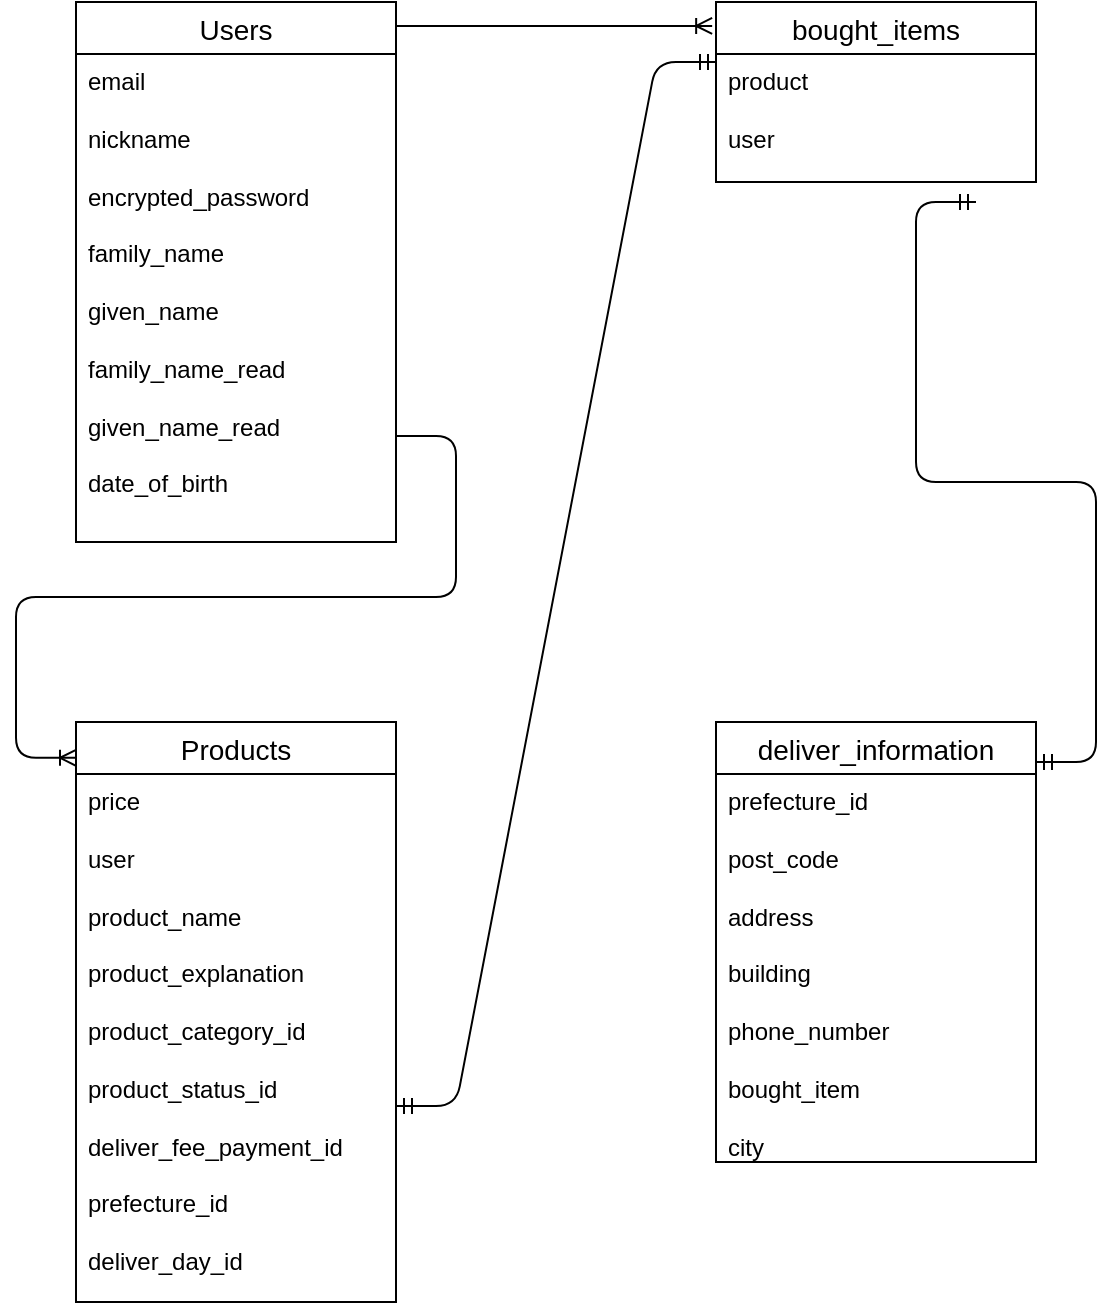 <mxfile>
    <diagram id="SQ38itncQppqPQ7tfJN7" name="ページ1">
        <mxGraphModel dx="1329" dy="779" grid="1" gridSize="10" guides="1" tooltips="1" connect="1" arrows="1" fold="1" page="1" pageScale="1" pageWidth="827" pageHeight="1169" math="0" shadow="0">
            <root>
                <mxCell id="0"/>
                <mxCell id="1" parent="0"/>
                <mxCell id="58" value="" style="endArrow=none;html=1;rounded=1;strokeColor=none;curved=0;" parent="1" edge="1">
                    <mxGeometry relative="1" as="geometry">
                        <mxPoint x="400" y="585" as="sourcePoint"/>
                        <mxPoint x="450" y="585" as="targetPoint"/>
                        <Array as="points">
                            <mxPoint x="530" y="450"/>
                            <mxPoint x="450" y="585"/>
                        </Array>
                    </mxGeometry>
                </mxCell>
                <mxCell id="76" value="" style="endArrow=none;html=1;rounded=0;" parent="1" edge="1">
                    <mxGeometry relative="1" as="geometry">
                        <mxPoint x="500" y="380" as="sourcePoint"/>
                        <mxPoint x="500" y="380" as="targetPoint"/>
                    </mxGeometry>
                </mxCell>
                <mxCell id="107" value="" style="line;strokeWidth=1;rotatable=0;dashed=0;labelPosition=right;align=left;verticalAlign=middle;spacingTop=0;spacingLeft=6;points=[];portConstraint=eastwest;" parent="1" vertex="1">
                    <mxGeometry x="120" y="195" height="10" as="geometry"/>
                </mxCell>
                <mxCell id="132" value="Users" style="swimlane;fontStyle=0;childLayout=stackLayout;horizontal=1;startSize=26;horizontalStack=0;resizeParent=1;resizeParentMax=0;resizeLast=0;collapsible=1;marginBottom=0;align=center;fontSize=14;" vertex="1" parent="1">
                    <mxGeometry x="40" y="40" width="160" height="270" as="geometry"/>
                </mxCell>
                <mxCell id="133" value="email&lt;div&gt;&lt;br&gt;&lt;/div&gt;&lt;div&gt;nickname&lt;/div&gt;&lt;div&gt;&lt;br&gt;&lt;/div&gt;&lt;div&gt;encrypted_password&lt;/div&gt;&lt;div&gt;&lt;br&gt;&lt;/div&gt;&lt;div&gt;family_name&lt;/div&gt;&lt;div&gt;&lt;br&gt;&lt;/div&gt;&lt;div&gt;given_name&lt;/div&gt;&lt;div&gt;&lt;br&gt;&lt;/div&gt;&lt;div&gt;family_name_read&lt;/div&gt;&lt;div&gt;&lt;br&gt;&lt;/div&gt;&lt;div&gt;given_name_read&lt;/div&gt;&lt;div&gt;&lt;br&gt;&lt;/div&gt;&lt;div&gt;date_of_birth&lt;/div&gt;" style="text;strokeColor=none;fillColor=none;spacingLeft=4;spacingRight=4;overflow=hidden;rotatable=0;points=[[0,0.5],[1,0.5]];portConstraint=eastwest;fontSize=12;whiteSpace=wrap;html=1;" vertex="1" parent="132">
                    <mxGeometry y="26" width="160" height="244" as="geometry"/>
                </mxCell>
                <mxCell id="136" value="Products" style="swimlane;fontStyle=0;childLayout=stackLayout;horizontal=1;startSize=26;horizontalStack=0;resizeParent=1;resizeParentMax=0;resizeLast=0;collapsible=1;marginBottom=0;align=center;fontSize=14;" vertex="1" parent="1">
                    <mxGeometry x="40" y="400" width="160" height="290" as="geometry"/>
                </mxCell>
                <mxCell id="150" value="" style="edgeStyle=entityRelationEdgeStyle;fontSize=12;html=1;endArrow=ERoneToMany;entryX=0.994;entryY=0.041;entryDx=0;entryDy=0;entryPerimeter=0;exitX=1;exitY=0.783;exitDx=0;exitDy=0;exitPerimeter=0;" edge="1" parent="136" source="133">
                    <mxGeometry width="100" height="100" relative="1" as="geometry">
                        <mxPoint x="3.84" y="-334" as="sourcePoint"/>
                        <mxPoint x="-2.842e-14" y="17.89" as="targetPoint"/>
                    </mxGeometry>
                </mxCell>
                <mxCell id="137" value="price&lt;div&gt;&lt;br&gt;&lt;/div&gt;&lt;div&gt;user&lt;/div&gt;&lt;div&gt;&lt;br&gt;&lt;/div&gt;&lt;div&gt;product_name&lt;/div&gt;&lt;div&gt;&lt;br&gt;&lt;/div&gt;&lt;div&gt;product_explanation&lt;/div&gt;&lt;div&gt;&lt;br&gt;&lt;/div&gt;&lt;div&gt;product_category_id&lt;/div&gt;&lt;div&gt;&lt;br&gt;&lt;/div&gt;&lt;div&gt;product_status_id&lt;/div&gt;&lt;div&gt;&lt;br&gt;&lt;/div&gt;&lt;div&gt;deliver_fee_payment_id&lt;/div&gt;&lt;div&gt;&lt;br&gt;&lt;/div&gt;&lt;div&gt;prefecture_id&lt;/div&gt;&lt;div&gt;&lt;br&gt;&lt;/div&gt;&lt;div&gt;deliver_day_id&lt;/div&gt;" style="text;strokeColor=none;fillColor=none;spacingLeft=4;spacingRight=4;overflow=hidden;rotatable=0;points=[[0,0.5],[1,0.5]];portConstraint=eastwest;fontSize=12;whiteSpace=wrap;html=1;" vertex="1" parent="136">
                    <mxGeometry y="26" width="160" height="264" as="geometry"/>
                </mxCell>
                <mxCell id="140" value="bought_items" style="swimlane;fontStyle=0;childLayout=stackLayout;horizontal=1;startSize=26;horizontalStack=0;resizeParent=1;resizeParentMax=0;resizeLast=0;collapsible=1;marginBottom=0;align=center;fontSize=14;" vertex="1" parent="1">
                    <mxGeometry x="360" y="40" width="160" height="90" as="geometry"/>
                </mxCell>
                <mxCell id="141" value="product&lt;div&gt;&lt;br&gt;&lt;/div&gt;&lt;div&gt;user&lt;/div&gt;" style="text;strokeColor=none;fillColor=none;spacingLeft=4;spacingRight=4;overflow=hidden;rotatable=0;points=[[0,0.5],[1,0.5]];portConstraint=eastwest;fontSize=12;whiteSpace=wrap;html=1;" vertex="1" parent="140">
                    <mxGeometry y="26" width="160" height="64" as="geometry"/>
                </mxCell>
                <mxCell id="144" value="deliver_information" style="swimlane;fontStyle=0;childLayout=stackLayout;horizontal=1;startSize=26;horizontalStack=0;resizeParent=1;resizeParentMax=0;resizeLast=0;collapsible=1;marginBottom=0;align=center;fontSize=14;" vertex="1" parent="1">
                    <mxGeometry x="360" y="400" width="160" height="220" as="geometry"/>
                </mxCell>
                <mxCell id="146" value="prefecture_id&lt;div&gt;&lt;br&gt;&lt;/div&gt;&lt;div&gt;post_code&lt;/div&gt;&lt;div&gt;&lt;br&gt;&lt;/div&gt;&lt;div&gt;address&lt;/div&gt;&lt;div&gt;&lt;br&gt;&lt;/div&gt;&lt;div&gt;building&lt;/div&gt;&lt;div&gt;&lt;br&gt;&lt;/div&gt;&lt;div&gt;phone_number&lt;/div&gt;&lt;div&gt;&lt;br&gt;&lt;/div&gt;&lt;div&gt;bought_item&lt;/div&gt;&lt;div&gt;&lt;br&gt;&lt;/div&gt;&lt;div&gt;city&lt;/div&gt;" style="text;strokeColor=none;fillColor=none;spacingLeft=4;spacingRight=4;overflow=hidden;rotatable=0;points=[[0,0.5],[1,0.5]];portConstraint=eastwest;fontSize=12;whiteSpace=wrap;html=1;" vertex="1" parent="144">
                    <mxGeometry y="26" width="160" height="194" as="geometry"/>
                </mxCell>
                <mxCell id="149" value="" style="edgeStyle=entityRelationEdgeStyle;fontSize=12;html=1;endArrow=ERoneToMany;entryX=-0.012;entryY=0.133;entryDx=0;entryDy=0;entryPerimeter=0;" edge="1" parent="1" target="140">
                    <mxGeometry width="100" height="100" relative="1" as="geometry">
                        <mxPoint x="200" y="52" as="sourcePoint"/>
                        <mxPoint x="360" y="-50" as="targetPoint"/>
                    </mxGeometry>
                </mxCell>
                <mxCell id="151" value="" style="edgeStyle=entityRelationEdgeStyle;fontSize=12;html=1;endArrow=ERmandOne;startArrow=ERmandOne;entryX=0;entryY=0.5;entryDx=0;entryDy=0;" edge="1" parent="1">
                    <mxGeometry width="100" height="100" relative="1" as="geometry">
                        <mxPoint x="200" y="592" as="sourcePoint"/>
                        <mxPoint x="360" y="70" as="targetPoint"/>
                        <Array as="points">
                            <mxPoint x="250" y="512"/>
                        </Array>
                    </mxGeometry>
                </mxCell>
                <mxCell id="152" value="" style="edgeStyle=entityRelationEdgeStyle;fontSize=12;html=1;endArrow=ERmandOne;startArrow=ERmandOne;entryX=1;entryY=0.344;entryDx=0;entryDy=0;entryPerimeter=0;" edge="1" parent="1">
                    <mxGeometry width="100" height="100" relative="1" as="geometry">
                        <mxPoint x="520" y="420" as="sourcePoint"/>
                        <mxPoint x="490" y="139.996" as="targetPoint"/>
                    </mxGeometry>
                </mxCell>
            </root>
        </mxGraphModel>
    </diagram>
</mxfile>